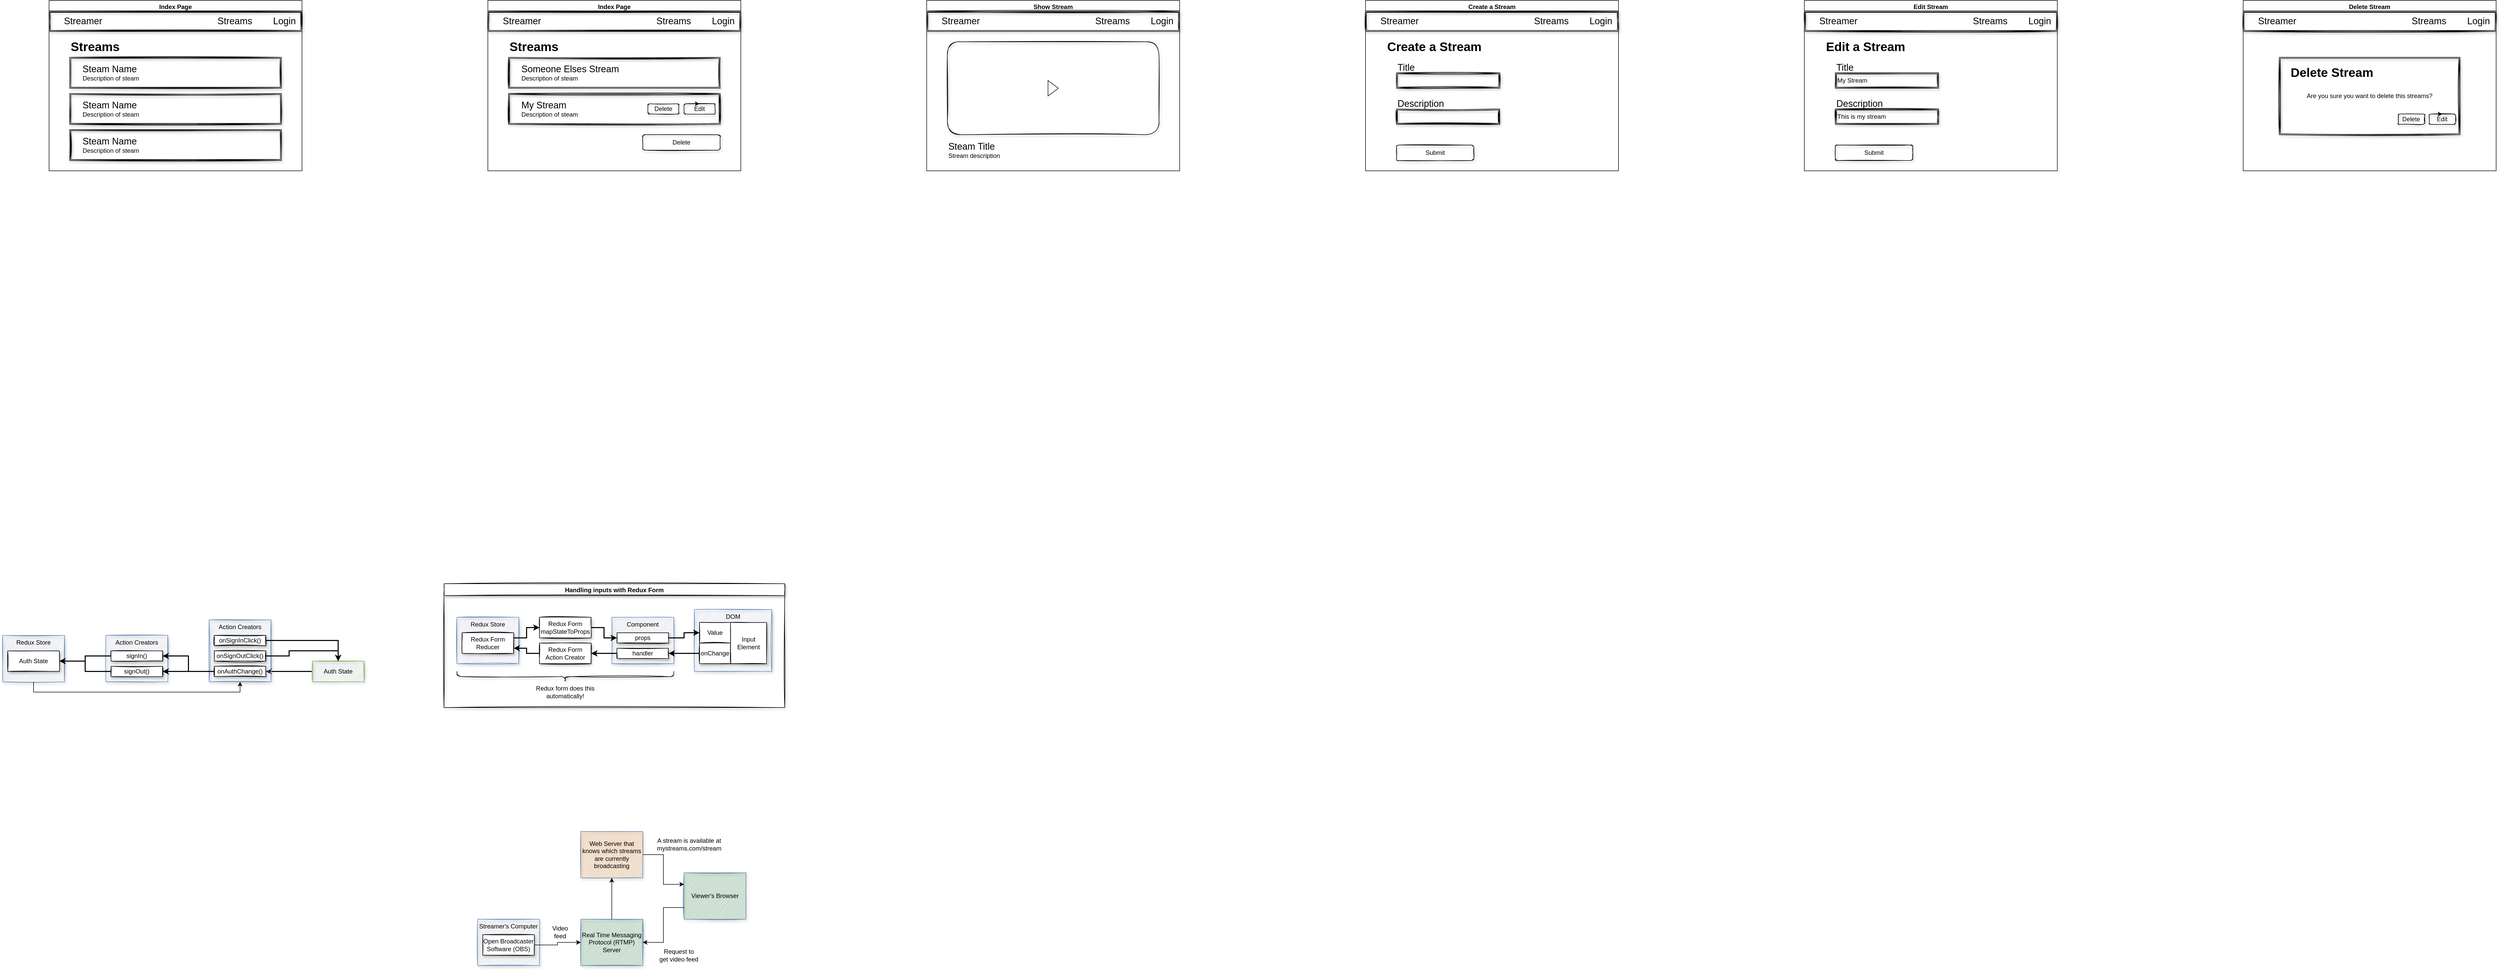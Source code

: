 <mxfile version="13.5.8" type="github">
  <diagram id="-_rbKGu9ZdzDljOK5gZk" name="Page-1">
    <mxGraphModel dx="1614" dy="1000" grid="1" gridSize="10" guides="1" tooltips="1" connect="1" arrows="1" fold="1" page="1" pageScale="1" pageWidth="850" pageHeight="1100" math="0" shadow="0">
      <root>
        <mxCell id="0" />
        <mxCell id="1" parent="0" />
        <mxCell id="Z7AHAnGh2ZLHhxxVjMd0-1" value="Index Page" style="swimlane;" parent="1" vertex="1">
          <mxGeometry x="-670" width="490" height="330" as="geometry" />
        </mxCell>
        <mxCell id="Z7AHAnGh2ZLHhxxVjMd0-26" value="" style="group;shadow=1;sketch=1;" parent="Z7AHAnGh2ZLHhxxVjMd0-1" vertex="1" connectable="0">
          <mxGeometry y="20" width="490" height="40" as="geometry" />
        </mxCell>
        <mxCell id="Z7AHAnGh2ZLHhxxVjMd0-27" value="" style="shape=ext;double=1;rounded=0;whiteSpace=wrap;html=1;sketch=1;fillColor=none;shadow=1;" parent="Z7AHAnGh2ZLHhxxVjMd0-26" vertex="1">
          <mxGeometry width="490" height="40" as="geometry" />
        </mxCell>
        <mxCell id="Z7AHAnGh2ZLHhxxVjMd0-28" value="&lt;font style=&quot;font-size: 18px&quot;&gt;Streamer&lt;/font&gt;" style="text;html=1;strokeColor=none;fillColor=none;align=left;verticalAlign=middle;whiteSpace=wrap;rounded=0;sketch=1;" parent="Z7AHAnGh2ZLHhxxVjMd0-26" vertex="1">
          <mxGeometry x="27.22" y="13.33" width="82.78" height="13.33" as="geometry" />
        </mxCell>
        <mxCell id="Z7AHAnGh2ZLHhxxVjMd0-29" value="&lt;font style=&quot;font-size: 18px&quot;&gt;Streams&lt;/font&gt;" style="text;html=1;strokeColor=none;fillColor=none;align=center;verticalAlign=middle;whiteSpace=wrap;rounded=0;sketch=1;" parent="Z7AHAnGh2ZLHhxxVjMd0-26" vertex="1">
          <mxGeometry x="320" y="13.33" width="80" height="13.33" as="geometry" />
        </mxCell>
        <mxCell id="Z7AHAnGh2ZLHhxxVjMd0-30" value="&lt;font style=&quot;font-size: 18px&quot;&gt;Login&lt;/font&gt;" style="text;html=1;strokeColor=none;fillColor=none;align=right;verticalAlign=middle;whiteSpace=wrap;rounded=0;sketch=1;" parent="Z7AHAnGh2ZLHhxxVjMd0-26" vertex="1">
          <mxGeometry x="400" y="13.33" width="80" height="13.33" as="geometry" />
        </mxCell>
        <mxCell id="Z7AHAnGh2ZLHhxxVjMd0-5" value="Streams" style="text;strokeColor=none;fillColor=none;html=1;fontSize=24;fontStyle=1;verticalAlign=middle;align=left;rounded=1;sketch=1;" parent="Z7AHAnGh2ZLHhxxVjMd0-1" vertex="1">
          <mxGeometry x="40" y="70" width="100" height="40" as="geometry" />
        </mxCell>
        <mxCell id="Z7AHAnGh2ZLHhxxVjMd0-8" value="" style="group;shadow=1;sketch=1;" parent="Z7AHAnGh2ZLHhxxVjMd0-1" vertex="1" connectable="0">
          <mxGeometry x="40" y="110" width="410" height="60" as="geometry" />
        </mxCell>
        <mxCell id="Z7AHAnGh2ZLHhxxVjMd0-4" value="" style="shape=ext;double=1;rounded=0;whiteSpace=wrap;html=1;sketch=1;fillColor=none;shadow=1;" parent="Z7AHAnGh2ZLHhxxVjMd0-8" vertex="1">
          <mxGeometry width="410" height="60" as="geometry" />
        </mxCell>
        <mxCell id="Z7AHAnGh2ZLHhxxVjMd0-7" value="&lt;font style=&quot;font-size: 18px&quot;&gt;Steam Name&lt;/font&gt;&lt;br&gt;Description of steam" style="text;html=1;strokeColor=none;fillColor=none;align=left;verticalAlign=middle;whiteSpace=wrap;rounded=0;sketch=1;" parent="Z7AHAnGh2ZLHhxxVjMd0-8" vertex="1">
          <mxGeometry x="22.778" y="20" width="136.667" height="20" as="geometry" />
        </mxCell>
        <mxCell id="Z7AHAnGh2ZLHhxxVjMd0-12" value="" style="group;shadow=1;sketch=1;" parent="Z7AHAnGh2ZLHhxxVjMd0-1" vertex="1" connectable="0">
          <mxGeometry x="40" y="180" width="410" height="60" as="geometry" />
        </mxCell>
        <mxCell id="Z7AHAnGh2ZLHhxxVjMd0-13" value="" style="shape=ext;double=1;rounded=0;whiteSpace=wrap;html=1;sketch=1;fillColor=none;shadow=1;" parent="Z7AHAnGh2ZLHhxxVjMd0-12" vertex="1">
          <mxGeometry width="410" height="60" as="geometry" />
        </mxCell>
        <mxCell id="Z7AHAnGh2ZLHhxxVjMd0-14" value="&lt;font style=&quot;font-size: 18px&quot;&gt;Steam Name&lt;/font&gt;&lt;br&gt;Description of steam" style="text;html=1;strokeColor=none;fillColor=none;align=left;verticalAlign=middle;whiteSpace=wrap;rounded=0;sketch=1;" parent="Z7AHAnGh2ZLHhxxVjMd0-12" vertex="1">
          <mxGeometry x="22.778" y="20" width="136.667" height="20" as="geometry" />
        </mxCell>
        <mxCell id="Z7AHAnGh2ZLHhxxVjMd0-23" value="" style="group;shadow=1;sketch=1;" parent="Z7AHAnGh2ZLHhxxVjMd0-1" vertex="1" connectable="0">
          <mxGeometry x="40" y="250" width="410" height="60" as="geometry" />
        </mxCell>
        <mxCell id="Z7AHAnGh2ZLHhxxVjMd0-24" value="" style="shape=ext;double=1;rounded=0;whiteSpace=wrap;html=1;sketch=1;fillColor=none;shadow=1;" parent="Z7AHAnGh2ZLHhxxVjMd0-23" vertex="1">
          <mxGeometry width="410" height="60" as="geometry" />
        </mxCell>
        <mxCell id="Z7AHAnGh2ZLHhxxVjMd0-25" value="&lt;font style=&quot;font-size: 18px&quot;&gt;Steam Name&lt;/font&gt;&lt;br&gt;Description of steam" style="text;html=1;strokeColor=none;fillColor=none;align=left;verticalAlign=middle;whiteSpace=wrap;rounded=0;sketch=1;" parent="Z7AHAnGh2ZLHhxxVjMd0-23" vertex="1">
          <mxGeometry x="22.778" y="20" width="136.667" height="20" as="geometry" />
        </mxCell>
        <mxCell id="Z7AHAnGh2ZLHhxxVjMd0-32" value="Show Stream" style="swimlane;" parent="1" vertex="1">
          <mxGeometry x="1030" width="490" height="330" as="geometry" />
        </mxCell>
        <mxCell id="Z7AHAnGh2ZLHhxxVjMd0-33" value="" style="group;shadow=1;sketch=1;" parent="Z7AHAnGh2ZLHhxxVjMd0-32" vertex="1" connectable="0">
          <mxGeometry y="20" width="490" height="40" as="geometry" />
        </mxCell>
        <mxCell id="Z7AHAnGh2ZLHhxxVjMd0-34" value="" style="shape=ext;double=1;rounded=0;whiteSpace=wrap;html=1;sketch=1;fillColor=none;shadow=1;" parent="Z7AHAnGh2ZLHhxxVjMd0-33" vertex="1">
          <mxGeometry width="490" height="40" as="geometry" />
        </mxCell>
        <mxCell id="Z7AHAnGh2ZLHhxxVjMd0-35" value="&lt;font style=&quot;font-size: 18px&quot;&gt;Streamer&lt;/font&gt;" style="text;html=1;strokeColor=none;fillColor=none;align=left;verticalAlign=middle;whiteSpace=wrap;rounded=0;sketch=1;" parent="Z7AHAnGh2ZLHhxxVjMd0-33" vertex="1">
          <mxGeometry x="27.22" y="13.33" width="82.78" height="13.33" as="geometry" />
        </mxCell>
        <mxCell id="Z7AHAnGh2ZLHhxxVjMd0-36" value="&lt;font style=&quot;font-size: 18px&quot;&gt;Streams&lt;/font&gt;" style="text;html=1;strokeColor=none;fillColor=none;align=center;verticalAlign=middle;whiteSpace=wrap;rounded=0;sketch=1;" parent="Z7AHAnGh2ZLHhxxVjMd0-33" vertex="1">
          <mxGeometry x="320" y="13.33" width="80" height="13.33" as="geometry" />
        </mxCell>
        <mxCell id="Z7AHAnGh2ZLHhxxVjMd0-37" value="&lt;font style=&quot;font-size: 18px&quot;&gt;Login&lt;/font&gt;" style="text;html=1;strokeColor=none;fillColor=none;align=right;verticalAlign=middle;whiteSpace=wrap;rounded=0;sketch=1;" parent="Z7AHAnGh2ZLHhxxVjMd0-33" vertex="1">
          <mxGeometry x="400" y="13.33" width="80" height="13.33" as="geometry" />
        </mxCell>
        <mxCell id="Z7AHAnGh2ZLHhxxVjMd0-47" value="&lt;font style=&quot;font-size: 18px&quot;&gt;Steam Title&lt;/font&gt;&lt;br&gt;Stream description" style="text;html=1;strokeColor=none;fillColor=none;align=left;verticalAlign=middle;whiteSpace=wrap;rounded=0;sketch=1;" parent="Z7AHAnGh2ZLHhxxVjMd0-32" vertex="1">
          <mxGeometry x="39.998" y="260" width="136.667" height="60" as="geometry" />
        </mxCell>
        <mxCell id="Z7AHAnGh2ZLHhxxVjMd0-50" value="" style="html=1;whiteSpace=wrap;container=1;recursiveResize=0;collapsible=0;rounded=1;shadow=1;sketch=1;fillColor=none;gradientColor=none;align=center;" parent="Z7AHAnGh2ZLHhxxVjMd0-32" vertex="1">
          <mxGeometry x="40" y="80" width="410" height="180" as="geometry" />
        </mxCell>
        <mxCell id="Z7AHAnGh2ZLHhxxVjMd0-51" value="" style="triangle;html=1;whiteSpace=wrap;" parent="Z7AHAnGh2ZLHhxxVjMd0-50" vertex="1">
          <mxGeometry x="195" y="75" width="20" height="30" as="geometry" />
        </mxCell>
        <mxCell id="Z7AHAnGh2ZLHhxxVjMd0-53" value="Index Page" style="swimlane;" parent="1" vertex="1">
          <mxGeometry x="180" width="490" height="330" as="geometry" />
        </mxCell>
        <mxCell id="Z7AHAnGh2ZLHhxxVjMd0-54" value="" style="group;shadow=1;sketch=1;" parent="Z7AHAnGh2ZLHhxxVjMd0-53" vertex="1" connectable="0">
          <mxGeometry y="20" width="490" height="40" as="geometry" />
        </mxCell>
        <mxCell id="Z7AHAnGh2ZLHhxxVjMd0-55" value="" style="shape=ext;double=1;rounded=0;whiteSpace=wrap;html=1;sketch=1;fillColor=none;shadow=1;" parent="Z7AHAnGh2ZLHhxxVjMd0-54" vertex="1">
          <mxGeometry width="490" height="40" as="geometry" />
        </mxCell>
        <mxCell id="Z7AHAnGh2ZLHhxxVjMd0-56" value="&lt;font style=&quot;font-size: 18px&quot;&gt;Streamer&lt;/font&gt;" style="text;html=1;strokeColor=none;fillColor=none;align=left;verticalAlign=middle;whiteSpace=wrap;rounded=0;sketch=1;" parent="Z7AHAnGh2ZLHhxxVjMd0-54" vertex="1">
          <mxGeometry x="27.22" y="13.33" width="82.78" height="13.33" as="geometry" />
        </mxCell>
        <mxCell id="Z7AHAnGh2ZLHhxxVjMd0-57" value="&lt;font style=&quot;font-size: 18px&quot;&gt;Streams&lt;/font&gt;" style="text;html=1;strokeColor=none;fillColor=none;align=center;verticalAlign=middle;whiteSpace=wrap;rounded=0;sketch=1;" parent="Z7AHAnGh2ZLHhxxVjMd0-54" vertex="1">
          <mxGeometry x="320" y="13.33" width="80" height="13.33" as="geometry" />
        </mxCell>
        <mxCell id="Z7AHAnGh2ZLHhxxVjMd0-58" value="&lt;font style=&quot;font-size: 18px&quot;&gt;Login&lt;/font&gt;" style="text;html=1;strokeColor=none;fillColor=none;align=right;verticalAlign=middle;whiteSpace=wrap;rounded=0;sketch=1;" parent="Z7AHAnGh2ZLHhxxVjMd0-54" vertex="1">
          <mxGeometry x="400" y="13.33" width="80" height="13.33" as="geometry" />
        </mxCell>
        <mxCell id="Z7AHAnGh2ZLHhxxVjMd0-59" value="Streams" style="text;strokeColor=none;fillColor=none;html=1;fontSize=24;fontStyle=1;verticalAlign=middle;align=left;rounded=1;sketch=1;" parent="Z7AHAnGh2ZLHhxxVjMd0-53" vertex="1">
          <mxGeometry x="40" y="70" width="100" height="40" as="geometry" />
        </mxCell>
        <mxCell id="Z7AHAnGh2ZLHhxxVjMd0-60" value="" style="group;shadow=1;sketch=1;" parent="Z7AHAnGh2ZLHhxxVjMd0-53" vertex="1" connectable="0">
          <mxGeometry x="40" y="110" width="410" height="60" as="geometry" />
        </mxCell>
        <mxCell id="Z7AHAnGh2ZLHhxxVjMd0-61" value="" style="shape=ext;double=1;rounded=0;whiteSpace=wrap;html=1;sketch=1;fillColor=none;shadow=1;" parent="Z7AHAnGh2ZLHhxxVjMd0-60" vertex="1">
          <mxGeometry width="410" height="60" as="geometry" />
        </mxCell>
        <mxCell id="Z7AHAnGh2ZLHhxxVjMd0-62" value="&lt;font style=&quot;font-size: 18px&quot;&gt;Someone Elses Stream&lt;/font&gt;&lt;br&gt;Description of steam" style="text;html=1;strokeColor=none;fillColor=none;align=left;verticalAlign=middle;whiteSpace=wrap;rounded=0;sketch=1;" parent="Z7AHAnGh2ZLHhxxVjMd0-60" vertex="1">
          <mxGeometry x="22.78" y="20" width="197.22" height="20" as="geometry" />
        </mxCell>
        <mxCell id="Z7AHAnGh2ZLHhxxVjMd0-63" value="" style="group;shadow=1;sketch=1;" parent="Z7AHAnGh2ZLHhxxVjMd0-53" vertex="1" connectable="0">
          <mxGeometry x="40" y="180" width="410" height="60" as="geometry" />
        </mxCell>
        <mxCell id="Z7AHAnGh2ZLHhxxVjMd0-64" value="" style="shape=ext;double=1;rounded=0;whiteSpace=wrap;html=1;sketch=1;fillColor=none;shadow=1;" parent="Z7AHAnGh2ZLHhxxVjMd0-63" vertex="1">
          <mxGeometry width="410" height="60" as="geometry" />
        </mxCell>
        <mxCell id="Z7AHAnGh2ZLHhxxVjMd0-65" value="&lt;font style=&quot;font-size: 18px&quot;&gt;My Stream&lt;/font&gt;&lt;br&gt;Description of steam" style="text;html=1;strokeColor=none;fillColor=none;align=left;verticalAlign=middle;whiteSpace=wrap;rounded=0;sketch=1;" parent="Z7AHAnGh2ZLHhxxVjMd0-63" vertex="1">
          <mxGeometry x="22.78" y="20" width="117.22" height="20" as="geometry" />
        </mxCell>
        <mxCell id="Z7AHAnGh2ZLHhxxVjMd0-70" value="Delete" style="whiteSpace=wrap;html=1;align=center;rounded=1;shadow=1;sketch=1;fillColor=none;gradientColor=none;" parent="Z7AHAnGh2ZLHhxxVjMd0-63" vertex="1">
          <mxGeometry x="270" y="20" width="60" height="20" as="geometry" />
        </mxCell>
        <mxCell id="Z7AHAnGh2ZLHhxxVjMd0-71" value="Edit" style="whiteSpace=wrap;html=1;align=center;rounded=1;shadow=1;sketch=1;fillColor=none;gradientColor=none;" parent="Z7AHAnGh2ZLHhxxVjMd0-63" vertex="1">
          <mxGeometry x="340" y="20" width="60" height="20" as="geometry" />
        </mxCell>
        <mxCell id="Z7AHAnGh2ZLHhxxVjMd0-77" style="edgeStyle=orthogonalEdgeStyle;rounded=0;orthogonalLoop=1;jettySize=auto;html=1;exitX=0.25;exitY=0;exitDx=0;exitDy=0;entryX=0.5;entryY=0;entryDx=0;entryDy=0;" parent="Z7AHAnGh2ZLHhxxVjMd0-63" source="Z7AHAnGh2ZLHhxxVjMd0-71" target="Z7AHAnGh2ZLHhxxVjMd0-71" edge="1">
          <mxGeometry relative="1" as="geometry" />
        </mxCell>
        <mxCell id="Z7AHAnGh2ZLHhxxVjMd0-78" value="Delete" style="whiteSpace=wrap;html=1;align=center;rounded=1;shadow=1;sketch=1;fillColor=none;gradientColor=none;" parent="Z7AHAnGh2ZLHhxxVjMd0-53" vertex="1">
          <mxGeometry x="300" y="260" width="150" height="30" as="geometry" />
        </mxCell>
        <mxCell id="Z7AHAnGh2ZLHhxxVjMd0-94" value="Create a Stream" style="swimlane;" parent="1" vertex="1">
          <mxGeometry x="1880" width="490" height="330" as="geometry" />
        </mxCell>
        <mxCell id="Z7AHAnGh2ZLHhxxVjMd0-95" value="" style="group;shadow=1;sketch=1;" parent="Z7AHAnGh2ZLHhxxVjMd0-94" vertex="1" connectable="0">
          <mxGeometry y="20" width="490" height="40" as="geometry" />
        </mxCell>
        <mxCell id="Z7AHAnGh2ZLHhxxVjMd0-96" value="" style="shape=ext;double=1;rounded=0;whiteSpace=wrap;html=1;sketch=1;fillColor=none;shadow=1;" parent="Z7AHAnGh2ZLHhxxVjMd0-95" vertex="1">
          <mxGeometry width="490" height="40" as="geometry" />
        </mxCell>
        <mxCell id="Z7AHAnGh2ZLHhxxVjMd0-97" value="&lt;font style=&quot;font-size: 18px&quot;&gt;Streamer&lt;/font&gt;" style="text;html=1;strokeColor=none;fillColor=none;align=left;verticalAlign=middle;whiteSpace=wrap;rounded=0;sketch=1;" parent="Z7AHAnGh2ZLHhxxVjMd0-95" vertex="1">
          <mxGeometry x="27.22" y="13.33" width="82.78" height="13.33" as="geometry" />
        </mxCell>
        <mxCell id="Z7AHAnGh2ZLHhxxVjMd0-98" value="&lt;font style=&quot;font-size: 18px&quot;&gt;Streams&lt;/font&gt;" style="text;html=1;strokeColor=none;fillColor=none;align=center;verticalAlign=middle;whiteSpace=wrap;rounded=0;sketch=1;" parent="Z7AHAnGh2ZLHhxxVjMd0-95" vertex="1">
          <mxGeometry x="320" y="13.33" width="80" height="13.33" as="geometry" />
        </mxCell>
        <mxCell id="Z7AHAnGh2ZLHhxxVjMd0-99" value="&lt;font style=&quot;font-size: 18px&quot;&gt;Login&lt;/font&gt;" style="text;html=1;strokeColor=none;fillColor=none;align=right;verticalAlign=middle;whiteSpace=wrap;rounded=0;sketch=1;" parent="Z7AHAnGh2ZLHhxxVjMd0-95" vertex="1">
          <mxGeometry x="400" y="13.33" width="80" height="13.33" as="geometry" />
        </mxCell>
        <mxCell id="Z7AHAnGh2ZLHhxxVjMd0-100" value="Create a Stream" style="text;strokeColor=none;fillColor=none;html=1;fontSize=24;fontStyle=1;verticalAlign=middle;align=left;rounded=1;sketch=1;" parent="Z7AHAnGh2ZLHhxxVjMd0-94" vertex="1">
          <mxGeometry x="40" y="70" width="190" height="40" as="geometry" />
        </mxCell>
        <mxCell id="Z7AHAnGh2ZLHhxxVjMd0-101" value="" style="group;shadow=1;sketch=1;" parent="Z7AHAnGh2ZLHhxxVjMd0-94" vertex="1" connectable="0">
          <mxGeometry x="50" y="140" width="200" height="30" as="geometry" />
        </mxCell>
        <mxCell id="Z7AHAnGh2ZLHhxxVjMd0-102" value="" style="shape=ext;double=1;rounded=0;whiteSpace=wrap;html=1;sketch=1;fillColor=none;shadow=1;" parent="Z7AHAnGh2ZLHhxxVjMd0-101" vertex="1">
          <mxGeometry x="10" width="200" height="30" as="geometry" />
        </mxCell>
        <mxCell id="Z7AHAnGh2ZLHhxxVjMd0-110" value="Submit" style="whiteSpace=wrap;html=1;align=center;rounded=1;shadow=1;sketch=1;fillColor=none;gradientColor=none;" parent="Z7AHAnGh2ZLHhxxVjMd0-94" vertex="1">
          <mxGeometry x="60" y="280" width="150" height="30" as="geometry" />
        </mxCell>
        <mxCell id="Z7AHAnGh2ZLHhxxVjMd0-103" value="&lt;span style=&quot;font-size: 18px&quot;&gt;Title&lt;/span&gt;" style="text;html=1;strokeColor=none;fillColor=none;align=left;verticalAlign=middle;whiteSpace=wrap;rounded=0;sketch=1;" parent="Z7AHAnGh2ZLHhxxVjMd0-94" vertex="1">
          <mxGeometry x="60" y="120" width="197.22" height="20" as="geometry" />
        </mxCell>
        <mxCell id="Z7AHAnGh2ZLHhxxVjMd0-112" value="" style="shape=ext;double=1;rounded=0;whiteSpace=wrap;html=1;sketch=1;fillColor=none;shadow=1;" parent="Z7AHAnGh2ZLHhxxVjMd0-94" vertex="1">
          <mxGeometry x="60" y="210" width="200" height="30" as="geometry" />
        </mxCell>
        <mxCell id="Z7AHAnGh2ZLHhxxVjMd0-113" value="&lt;span style=&quot;font-size: 18px&quot;&gt;Description&lt;/span&gt;" style="text;html=1;strokeColor=none;fillColor=none;align=left;verticalAlign=middle;whiteSpace=wrap;rounded=0;sketch=1;" parent="Z7AHAnGh2ZLHhxxVjMd0-94" vertex="1">
          <mxGeometry x="60" y="190" width="197.22" height="20" as="geometry" />
        </mxCell>
        <mxCell id="Z7AHAnGh2ZLHhxxVjMd0-114" value="Edit Stream" style="swimlane;" parent="1" vertex="1">
          <mxGeometry x="2730" width="490" height="330" as="geometry" />
        </mxCell>
        <mxCell id="Z7AHAnGh2ZLHhxxVjMd0-115" value="" style="group;shadow=1;sketch=1;" parent="Z7AHAnGh2ZLHhxxVjMd0-114" vertex="1" connectable="0">
          <mxGeometry y="20" width="490" height="40" as="geometry" />
        </mxCell>
        <mxCell id="Z7AHAnGh2ZLHhxxVjMd0-116" value="" style="shape=ext;double=1;rounded=0;whiteSpace=wrap;html=1;sketch=1;fillColor=none;shadow=1;" parent="Z7AHAnGh2ZLHhxxVjMd0-115" vertex="1">
          <mxGeometry width="490" height="40" as="geometry" />
        </mxCell>
        <mxCell id="Z7AHAnGh2ZLHhxxVjMd0-117" value="&lt;font style=&quot;font-size: 18px&quot;&gt;Streamer&lt;/font&gt;" style="text;html=1;strokeColor=none;fillColor=none;align=left;verticalAlign=middle;whiteSpace=wrap;rounded=0;sketch=1;" parent="Z7AHAnGh2ZLHhxxVjMd0-115" vertex="1">
          <mxGeometry x="27.22" y="13.33" width="82.78" height="13.33" as="geometry" />
        </mxCell>
        <mxCell id="Z7AHAnGh2ZLHhxxVjMd0-118" value="&lt;font style=&quot;font-size: 18px&quot;&gt;Streams&lt;/font&gt;" style="text;html=1;strokeColor=none;fillColor=none;align=center;verticalAlign=middle;whiteSpace=wrap;rounded=0;sketch=1;" parent="Z7AHAnGh2ZLHhxxVjMd0-115" vertex="1">
          <mxGeometry x="320" y="13.33" width="80" height="13.33" as="geometry" />
        </mxCell>
        <mxCell id="Z7AHAnGh2ZLHhxxVjMd0-119" value="&lt;font style=&quot;font-size: 18px&quot;&gt;Login&lt;/font&gt;" style="text;html=1;strokeColor=none;fillColor=none;align=right;verticalAlign=middle;whiteSpace=wrap;rounded=0;sketch=1;" parent="Z7AHAnGh2ZLHhxxVjMd0-115" vertex="1">
          <mxGeometry x="400" y="13.33" width="80" height="13.33" as="geometry" />
        </mxCell>
        <mxCell id="Z7AHAnGh2ZLHhxxVjMd0-120" value="Edit a Stream" style="text;strokeColor=none;fillColor=none;html=1;fontSize=24;fontStyle=1;verticalAlign=middle;align=left;rounded=1;sketch=1;" parent="Z7AHAnGh2ZLHhxxVjMd0-114" vertex="1">
          <mxGeometry x="40" y="70" width="190" height="40" as="geometry" />
        </mxCell>
        <mxCell id="Z7AHAnGh2ZLHhxxVjMd0-121" value="" style="group;shadow=1;sketch=1;align=left;" parent="Z7AHAnGh2ZLHhxxVjMd0-114" vertex="1" connectable="0">
          <mxGeometry x="50" y="140" width="200" height="30" as="geometry" />
        </mxCell>
        <mxCell id="Z7AHAnGh2ZLHhxxVjMd0-122" value="My Stream" style="shape=ext;double=1;rounded=0;whiteSpace=wrap;html=1;sketch=1;fillColor=none;shadow=1;align=left;" parent="Z7AHAnGh2ZLHhxxVjMd0-121" vertex="1">
          <mxGeometry x="10" width="200" height="30" as="geometry" />
        </mxCell>
        <mxCell id="Z7AHAnGh2ZLHhxxVjMd0-123" value="Submit" style="whiteSpace=wrap;html=1;align=center;rounded=1;shadow=1;sketch=1;fillColor=none;gradientColor=none;" parent="Z7AHAnGh2ZLHhxxVjMd0-114" vertex="1">
          <mxGeometry x="60" y="280" width="150" height="30" as="geometry" />
        </mxCell>
        <mxCell id="Z7AHAnGh2ZLHhxxVjMd0-124" value="&lt;span style=&quot;font-size: 18px&quot;&gt;Title&lt;/span&gt;" style="text;html=1;strokeColor=none;fillColor=none;align=left;verticalAlign=middle;whiteSpace=wrap;rounded=0;sketch=1;" parent="Z7AHAnGh2ZLHhxxVjMd0-114" vertex="1">
          <mxGeometry x="60" y="120" width="197.22" height="20" as="geometry" />
        </mxCell>
        <mxCell id="Z7AHAnGh2ZLHhxxVjMd0-125" value="This is my stream" style="shape=ext;double=1;rounded=0;whiteSpace=wrap;html=1;sketch=1;fillColor=none;shadow=1;align=left;" parent="Z7AHAnGh2ZLHhxxVjMd0-114" vertex="1">
          <mxGeometry x="60" y="210" width="200" height="30" as="geometry" />
        </mxCell>
        <mxCell id="Z7AHAnGh2ZLHhxxVjMd0-126" value="&lt;span style=&quot;font-size: 18px&quot;&gt;Description&lt;/span&gt;" style="text;html=1;strokeColor=none;fillColor=none;align=left;verticalAlign=middle;whiteSpace=wrap;rounded=0;sketch=1;" parent="Z7AHAnGh2ZLHhxxVjMd0-114" vertex="1">
          <mxGeometry x="60" y="190" width="197.22" height="20" as="geometry" />
        </mxCell>
        <mxCell id="Z7AHAnGh2ZLHhxxVjMd0-144" value="Delete Stream" style="swimlane;" parent="1" vertex="1">
          <mxGeometry x="3580" width="490" height="330" as="geometry" />
        </mxCell>
        <mxCell id="Z7AHAnGh2ZLHhxxVjMd0-145" value="" style="group;shadow=1;sketch=1;" parent="Z7AHAnGh2ZLHhxxVjMd0-144" vertex="1" connectable="0">
          <mxGeometry y="20" width="490" height="40" as="geometry" />
        </mxCell>
        <mxCell id="Z7AHAnGh2ZLHhxxVjMd0-146" value="" style="shape=ext;double=1;rounded=0;whiteSpace=wrap;html=1;sketch=1;fillColor=none;shadow=1;" parent="Z7AHAnGh2ZLHhxxVjMd0-145" vertex="1">
          <mxGeometry width="490" height="40" as="geometry" />
        </mxCell>
        <mxCell id="Z7AHAnGh2ZLHhxxVjMd0-147" value="&lt;font style=&quot;font-size: 18px&quot;&gt;Streamer&lt;/font&gt;" style="text;html=1;strokeColor=none;fillColor=none;align=left;verticalAlign=middle;whiteSpace=wrap;rounded=0;sketch=1;" parent="Z7AHAnGh2ZLHhxxVjMd0-145" vertex="1">
          <mxGeometry x="27.22" y="13.33" width="82.78" height="13.33" as="geometry" />
        </mxCell>
        <mxCell id="Z7AHAnGh2ZLHhxxVjMd0-148" value="&lt;font style=&quot;font-size: 18px&quot;&gt;Streams&lt;/font&gt;" style="text;html=1;strokeColor=none;fillColor=none;align=center;verticalAlign=middle;whiteSpace=wrap;rounded=0;sketch=1;" parent="Z7AHAnGh2ZLHhxxVjMd0-145" vertex="1">
          <mxGeometry x="320" y="13.33" width="80" height="13.33" as="geometry" />
        </mxCell>
        <mxCell id="Z7AHAnGh2ZLHhxxVjMd0-149" value="&lt;font style=&quot;font-size: 18px&quot;&gt;Login&lt;/font&gt;" style="text;html=1;strokeColor=none;fillColor=none;align=right;verticalAlign=middle;whiteSpace=wrap;rounded=0;sketch=1;" parent="Z7AHAnGh2ZLHhxxVjMd0-145" vertex="1">
          <mxGeometry x="400" y="13.33" width="80" height="13.33" as="geometry" />
        </mxCell>
        <mxCell id="Z7AHAnGh2ZLHhxxVjMd0-154" value="" style="group;shadow=1;sketch=1;" parent="Z7AHAnGh2ZLHhxxVjMd0-144" vertex="1" connectable="0">
          <mxGeometry x="70" y="110" width="350" height="150" as="geometry" />
        </mxCell>
        <mxCell id="Z7AHAnGh2ZLHhxxVjMd0-155" value="Are you sure you want to delete this streams?" style="shape=ext;double=1;rounded=0;whiteSpace=wrap;html=1;sketch=1;fillColor=none;shadow=1;" parent="Z7AHAnGh2ZLHhxxVjMd0-154" vertex="1">
          <mxGeometry width="350" height="150" as="geometry" />
        </mxCell>
        <mxCell id="Z7AHAnGh2ZLHhxxVjMd0-157" value="Delete" style="whiteSpace=wrap;html=1;align=center;rounded=1;shadow=1;sketch=1;fillColor=none;gradientColor=none;" parent="Z7AHAnGh2ZLHhxxVjMd0-154" vertex="1">
          <mxGeometry x="230.49" y="110" width="51.22" height="20" as="geometry" />
        </mxCell>
        <mxCell id="Z7AHAnGh2ZLHhxxVjMd0-158" value="Edit" style="whiteSpace=wrap;html=1;align=center;rounded=1;shadow=1;sketch=1;fillColor=none;gradientColor=none;" parent="Z7AHAnGh2ZLHhxxVjMd0-154" vertex="1">
          <mxGeometry x="290.24" y="110" width="51.22" height="20" as="geometry" />
        </mxCell>
        <mxCell id="Z7AHAnGh2ZLHhxxVjMd0-159" style="edgeStyle=orthogonalEdgeStyle;rounded=0;orthogonalLoop=1;jettySize=auto;html=1;exitX=0.25;exitY=0;exitDx=0;exitDy=0;entryX=0.5;entryY=0;entryDx=0;entryDy=0;" parent="Z7AHAnGh2ZLHhxxVjMd0-154" source="Z7AHAnGh2ZLHhxxVjMd0-158" target="Z7AHAnGh2ZLHhxxVjMd0-158" edge="1">
          <mxGeometry relative="1" as="geometry" />
        </mxCell>
        <mxCell id="Z7AHAnGh2ZLHhxxVjMd0-178" value="Delete Stream" style="text;strokeColor=none;fillColor=none;html=1;fontSize=24;fontStyle=1;verticalAlign=middle;align=left;rounded=1;sketch=1;" parent="Z7AHAnGh2ZLHhxxVjMd0-154" vertex="1">
          <mxGeometry x="20" y="10" width="190" height="40" as="geometry" />
        </mxCell>
        <mxCell id="Y_z8fjY4KLTjeq25sTQm-30" style="edgeStyle=orthogonalEdgeStyle;rounded=0;orthogonalLoop=1;jettySize=auto;html=1;exitX=0;exitY=0.5;exitDx=0;exitDy=0;entryX=1;entryY=0.5;entryDx=0;entryDy=0;strokeWidth=2;" parent="1" source="Y_z8fjY4KLTjeq25sTQm-21" target="Y_z8fjY4KLTjeq25sTQm-19" edge="1">
          <mxGeometry relative="1" as="geometry" />
        </mxCell>
        <mxCell id="Y_z8fjY4KLTjeq25sTQm-21" value="Auth State" style="rounded=0;whiteSpace=wrap;html=1;sketch=1;fillColor=#d5e8d4;strokeColor=#82b366;shadow=1;" parent="1" vertex="1">
          <mxGeometry x="-160" y="1280" width="100" height="40" as="geometry" />
        </mxCell>
        <mxCell id="Y_z8fjY4KLTjeq25sTQm-22" value="" style="group" parent="1" vertex="1" connectable="0">
          <mxGeometry x="-360" y="1200" width="120" height="120" as="geometry" />
        </mxCell>
        <mxCell id="Y_z8fjY4KLTjeq25sTQm-15" value="" style="group;sketch=1;shadow=1;" parent="Y_z8fjY4KLTjeq25sTQm-22" vertex="1" connectable="0">
          <mxGeometry width="120" height="120" as="geometry" />
        </mxCell>
        <mxCell id="Y_z8fjY4KLTjeq25sTQm-16" value="" style="group;sketch=1;shadow=1;" parent="Y_z8fjY4KLTjeq25sTQm-15" vertex="1" connectable="0">
          <mxGeometry width="120" height="120.0" as="geometry" />
        </mxCell>
        <mxCell id="Y_z8fjY4KLTjeq25sTQm-17" value="Action Creators" style="rounded=0;whiteSpace=wrap;html=1;verticalAlign=top;sketch=1;fillColor=#dae8fc;strokeColor=#6c8ebf;shadow=1;" parent="Y_z8fjY4KLTjeq25sTQm-16" vertex="1">
          <mxGeometry width="120" height="120.0" as="geometry" />
        </mxCell>
        <mxCell id="Y_z8fjY4KLTjeq25sTQm-19" value="onAuthChange()" style="rounded=0;whiteSpace=wrap;html=1;sketch=1;shadow=1;" parent="Y_z8fjY4KLTjeq25sTQm-16" vertex="1">
          <mxGeometry x="10" y="90" width="100" height="20" as="geometry" />
        </mxCell>
        <mxCell id="Y_z8fjY4KLTjeq25sTQm-18" value="onSignOutClick()" style="rounded=0;whiteSpace=wrap;html=1;sketch=1;shadow=1;" parent="Y_z8fjY4KLTjeq25sTQm-16" vertex="1">
          <mxGeometry x="10" y="60" width="100" height="20" as="geometry" />
        </mxCell>
        <mxCell id="Y_z8fjY4KLTjeq25sTQm-20" value="onSignInClick()" style="rounded=0;whiteSpace=wrap;html=1;sketch=1;shadow=1;" parent="Y_z8fjY4KLTjeq25sTQm-16" vertex="1">
          <mxGeometry x="10" y="30" width="100" height="20" as="geometry" />
        </mxCell>
        <mxCell id="Y_z8fjY4KLTjeq25sTQm-23" value="" style="group" parent="1" vertex="1" connectable="0">
          <mxGeometry x="-560" y="1230" width="120" height="90" as="geometry" />
        </mxCell>
        <mxCell id="Y_z8fjY4KLTjeq25sTQm-14" value="" style="group;shadow=1;sketch=1;" parent="Y_z8fjY4KLTjeq25sTQm-23" vertex="1" connectable="0">
          <mxGeometry width="120" height="90" as="geometry" />
        </mxCell>
        <mxCell id="Y_z8fjY4KLTjeq25sTQm-10" value="" style="group;shadow=1;sketch=1;" parent="Y_z8fjY4KLTjeq25sTQm-14" vertex="1" connectable="0">
          <mxGeometry width="120" height="90" as="geometry" />
        </mxCell>
        <mxCell id="Y_z8fjY4KLTjeq25sTQm-11" value="Action Creators" style="rounded=0;whiteSpace=wrap;html=1;verticalAlign=top;sketch=1;fillColor=#dae8fc;strokeColor=#6c8ebf;shadow=1;" parent="Y_z8fjY4KLTjeq25sTQm-10" vertex="1">
          <mxGeometry width="120" height="90" as="geometry" />
        </mxCell>
        <mxCell id="Y_z8fjY4KLTjeq25sTQm-12" value="signIn()" style="rounded=0;whiteSpace=wrap;html=1;sketch=1;shadow=1;" parent="Y_z8fjY4KLTjeq25sTQm-10" vertex="1">
          <mxGeometry x="10" y="30" width="100" height="20" as="geometry" />
        </mxCell>
        <mxCell id="Y_z8fjY4KLTjeq25sTQm-13" value="signOut()" style="rounded=0;whiteSpace=wrap;html=1;sketch=1;shadow=1;" parent="Y_z8fjY4KLTjeq25sTQm-10" vertex="1">
          <mxGeometry x="10" y="60" width="100" height="20" as="geometry" />
        </mxCell>
        <mxCell id="Y_z8fjY4KLTjeq25sTQm-24" value="" style="group" parent="1" vertex="1" connectable="0">
          <mxGeometry x="-760" y="1230" width="120" height="90" as="geometry" />
        </mxCell>
        <mxCell id="Y_z8fjY4KLTjeq25sTQm-9" value="" style="group;sketch=1;shadow=1;" parent="Y_z8fjY4KLTjeq25sTQm-24" vertex="1" connectable="0">
          <mxGeometry width="120" height="90" as="geometry" />
        </mxCell>
        <mxCell id="Y_z8fjY4KLTjeq25sTQm-6" value="Redux Store" style="rounded=0;whiteSpace=wrap;html=1;verticalAlign=top;sketch=1;fillColor=#dae8fc;strokeColor=#6c8ebf;shadow=1;" parent="Y_z8fjY4KLTjeq25sTQm-9" vertex="1">
          <mxGeometry width="120" height="90" as="geometry" />
        </mxCell>
        <mxCell id="Y_z8fjY4KLTjeq25sTQm-7" value="Auth State" style="rounded=0;whiteSpace=wrap;html=1;sketch=1;shadow=1;" parent="Y_z8fjY4KLTjeq25sTQm-9" vertex="1">
          <mxGeometry x="10" y="30" width="100" height="40" as="geometry" />
        </mxCell>
        <mxCell id="Y_z8fjY4KLTjeq25sTQm-25" style="edgeStyle=orthogonalEdgeStyle;rounded=0;orthogonalLoop=1;jettySize=auto;html=1;exitX=0.5;exitY=1;exitDx=0;exitDy=0;entryX=0.5;entryY=1;entryDx=0;entryDy=0;" parent="1" source="Y_z8fjY4KLTjeq25sTQm-6" target="Y_z8fjY4KLTjeq25sTQm-17" edge="1">
          <mxGeometry relative="1" as="geometry" />
        </mxCell>
        <mxCell id="Y_z8fjY4KLTjeq25sTQm-31" style="edgeStyle=orthogonalEdgeStyle;rounded=0;orthogonalLoop=1;jettySize=auto;html=1;exitX=1;exitY=0.5;exitDx=0;exitDy=0;entryX=0.5;entryY=0;entryDx=0;entryDy=0;strokeWidth=2;" parent="1" source="Y_z8fjY4KLTjeq25sTQm-20" target="Y_z8fjY4KLTjeq25sTQm-21" edge="1">
          <mxGeometry relative="1" as="geometry" />
        </mxCell>
        <mxCell id="Y_z8fjY4KLTjeq25sTQm-33" style="edgeStyle=orthogonalEdgeStyle;rounded=0;orthogonalLoop=1;jettySize=auto;html=1;exitX=1;exitY=0.5;exitDx=0;exitDy=0;entryX=0.5;entryY=0;entryDx=0;entryDy=0;strokeWidth=2;" parent="1" source="Y_z8fjY4KLTjeq25sTQm-18" target="Y_z8fjY4KLTjeq25sTQm-21" edge="1">
          <mxGeometry relative="1" as="geometry" />
        </mxCell>
        <mxCell id="Y_z8fjY4KLTjeq25sTQm-34" style="edgeStyle=orthogonalEdgeStyle;rounded=0;orthogonalLoop=1;jettySize=auto;html=1;exitX=0;exitY=0.5;exitDx=0;exitDy=0;entryX=1;entryY=0.5;entryDx=0;entryDy=0;strokeWidth=2;" parent="1" source="Y_z8fjY4KLTjeq25sTQm-19" target="Y_z8fjY4KLTjeq25sTQm-13" edge="1">
          <mxGeometry relative="1" as="geometry" />
        </mxCell>
        <mxCell id="Y_z8fjY4KLTjeq25sTQm-35" style="edgeStyle=orthogonalEdgeStyle;rounded=0;orthogonalLoop=1;jettySize=auto;html=1;entryX=1;entryY=0.5;entryDx=0;entryDy=0;strokeWidth=2;" parent="1" source="Y_z8fjY4KLTjeq25sTQm-19" target="Y_z8fjY4KLTjeq25sTQm-12" edge="1">
          <mxGeometry relative="1" as="geometry" />
        </mxCell>
        <mxCell id="Y_z8fjY4KLTjeq25sTQm-36" style="edgeStyle=orthogonalEdgeStyle;rounded=0;orthogonalLoop=1;jettySize=auto;html=1;exitX=0;exitY=0.5;exitDx=0;exitDy=0;entryX=1;entryY=0.5;entryDx=0;entryDy=0;strokeWidth=2;" parent="1" source="Y_z8fjY4KLTjeq25sTQm-12" target="Y_z8fjY4KLTjeq25sTQm-7" edge="1">
          <mxGeometry relative="1" as="geometry" />
        </mxCell>
        <mxCell id="Y_z8fjY4KLTjeq25sTQm-37" style="edgeStyle=orthogonalEdgeStyle;rounded=0;orthogonalLoop=1;jettySize=auto;html=1;exitX=0;exitY=0.5;exitDx=0;exitDy=0;strokeWidth=2;" parent="1" source="Y_z8fjY4KLTjeq25sTQm-13" target="Y_z8fjY4KLTjeq25sTQm-7" edge="1">
          <mxGeometry relative="1" as="geometry" />
        </mxCell>
        <mxCell id="HdcZ6R-k2h9xsDf3TGqJ-42" value="Handling inputs with Redux Form" style="swimlane;shadow=1;sketch=1;" parent="1" vertex="1">
          <mxGeometry x="95" y="1130" width="660" height="240" as="geometry" />
        </mxCell>
        <mxCell id="HdcZ6R-k2h9xsDf3TGqJ-28" value="" style="group" parent="HdcZ6R-k2h9xsDf3TGqJ-42" vertex="1" connectable="0">
          <mxGeometry x="485" y="50" width="150" height="120" as="geometry" />
        </mxCell>
        <mxCell id="HdcZ6R-k2h9xsDf3TGqJ-22" value="" style="group;sketch=1;shadow=1;" parent="HdcZ6R-k2h9xsDf3TGqJ-28" vertex="1" connectable="0">
          <mxGeometry width="150" height="120" as="geometry" />
        </mxCell>
        <mxCell id="HdcZ6R-k2h9xsDf3TGqJ-23" value="" style="group;shadow=1;sketch=1;" parent="HdcZ6R-k2h9xsDf3TGqJ-22" vertex="1" connectable="0">
          <mxGeometry width="150" height="120" as="geometry" />
        </mxCell>
        <mxCell id="HdcZ6R-k2h9xsDf3TGqJ-24" value="" style="group;shadow=1;sketch=1;" parent="HdcZ6R-k2h9xsDf3TGqJ-23" vertex="1" connectable="0">
          <mxGeometry width="150" height="120" as="geometry" />
        </mxCell>
        <mxCell id="HdcZ6R-k2h9xsDf3TGqJ-25" value="DOM" style="rounded=0;whiteSpace=wrap;html=1;verticalAlign=top;sketch=1;fillColor=#dae8fc;strokeColor=#6c8ebf;shadow=1;" parent="HdcZ6R-k2h9xsDf3TGqJ-24" vertex="1">
          <mxGeometry width="150" height="120" as="geometry" />
        </mxCell>
        <mxCell id="HdcZ6R-k2h9xsDf3TGqJ-17" value="Value" style="rounded=0;whiteSpace=wrap;html=1;sketch=1;shadow=1;" parent="HdcZ6R-k2h9xsDf3TGqJ-24" vertex="1">
          <mxGeometry x="10" y="25" width="60" height="40" as="geometry" />
        </mxCell>
        <mxCell id="HdcZ6R-k2h9xsDf3TGqJ-19" value="onChange" style="rounded=0;whiteSpace=wrap;html=1;sketch=1;shadow=1;" parent="HdcZ6R-k2h9xsDf3TGqJ-24" vertex="1">
          <mxGeometry x="10" y="65" width="60" height="40" as="geometry" />
        </mxCell>
        <mxCell id="HdcZ6R-k2h9xsDf3TGqJ-21" value="Input Element" style="rounded=0;whiteSpace=wrap;html=1;sketch=1;shadow=1;" parent="HdcZ6R-k2h9xsDf3TGqJ-24" vertex="1">
          <mxGeometry x="70" y="25" width="70" height="80" as="geometry" />
        </mxCell>
        <mxCell id="HdcZ6R-k2h9xsDf3TGqJ-29" value="" style="group" parent="HdcZ6R-k2h9xsDf3TGqJ-42" vertex="1" connectable="0">
          <mxGeometry x="325" y="65" width="120" height="90" as="geometry" />
        </mxCell>
        <mxCell id="HdcZ6R-k2h9xsDf3TGqJ-9" value="" style="group;shadow=1;sketch=1;" parent="HdcZ6R-k2h9xsDf3TGqJ-29" vertex="1" connectable="0">
          <mxGeometry width="120" height="90" as="geometry" />
        </mxCell>
        <mxCell id="HdcZ6R-k2h9xsDf3TGqJ-10" value="" style="group;shadow=1;sketch=1;" parent="HdcZ6R-k2h9xsDf3TGqJ-9" vertex="1" connectable="0">
          <mxGeometry width="120" height="90" as="geometry" />
        </mxCell>
        <mxCell id="HdcZ6R-k2h9xsDf3TGqJ-11" value="" style="group;shadow=1;sketch=1;" parent="HdcZ6R-k2h9xsDf3TGqJ-10" vertex="1" connectable="0">
          <mxGeometry width="120" height="90" as="geometry" />
        </mxCell>
        <mxCell id="HdcZ6R-k2h9xsDf3TGqJ-12" value="Component" style="rounded=0;whiteSpace=wrap;html=1;verticalAlign=top;sketch=1;fillColor=#dae8fc;strokeColor=#6c8ebf;shadow=1;" parent="HdcZ6R-k2h9xsDf3TGqJ-11" vertex="1">
          <mxGeometry width="120" height="90" as="geometry" />
        </mxCell>
        <mxCell id="HdcZ6R-k2h9xsDf3TGqJ-13" value="props" style="rounded=0;whiteSpace=wrap;html=1;sketch=1;shadow=1;" parent="HdcZ6R-k2h9xsDf3TGqJ-11" vertex="1">
          <mxGeometry x="10" y="30" width="100" height="20" as="geometry" />
        </mxCell>
        <mxCell id="HdcZ6R-k2h9xsDf3TGqJ-14" value="handler" style="rounded=0;whiteSpace=wrap;html=1;sketch=1;shadow=1;" parent="HdcZ6R-k2h9xsDf3TGqJ-11" vertex="1">
          <mxGeometry x="10" y="60" width="100" height="20" as="geometry" />
        </mxCell>
        <mxCell id="HdcZ6R-k2h9xsDf3TGqJ-30" value="" style="group" parent="HdcZ6R-k2h9xsDf3TGqJ-42" vertex="1" connectable="0">
          <mxGeometry x="185" y="65" width="100" height="90" as="geometry" />
        </mxCell>
        <mxCell id="HdcZ6R-k2h9xsDf3TGqJ-15" value="Redux Form mapStateToProps" style="rounded=0;whiteSpace=wrap;html=1;sketch=1;shadow=1;" parent="HdcZ6R-k2h9xsDf3TGqJ-30" vertex="1">
          <mxGeometry width="100" height="40" as="geometry" />
        </mxCell>
        <mxCell id="HdcZ6R-k2h9xsDf3TGqJ-16" value="Redux Form Action Creator" style="rounded=0;whiteSpace=wrap;html=1;sketch=1;shadow=1;" parent="HdcZ6R-k2h9xsDf3TGqJ-30" vertex="1">
          <mxGeometry y="50" width="100" height="40" as="geometry" />
        </mxCell>
        <mxCell id="HdcZ6R-k2h9xsDf3TGqJ-31" value="" style="group" parent="HdcZ6R-k2h9xsDf3TGqJ-42" vertex="1" connectable="0">
          <mxGeometry x="25" y="65" width="120" height="90" as="geometry" />
        </mxCell>
        <mxCell id="HdcZ6R-k2h9xsDf3TGqJ-5" value="" style="group;shadow=1;sketch=1;" parent="HdcZ6R-k2h9xsDf3TGqJ-31" vertex="1" connectable="0">
          <mxGeometry width="120" height="90" as="geometry" />
        </mxCell>
        <mxCell id="HdcZ6R-k2h9xsDf3TGqJ-6" value="" style="group;sketch=1;shadow=1;" parent="HdcZ6R-k2h9xsDf3TGqJ-5" vertex="1" connectable="0">
          <mxGeometry width="120" height="90" as="geometry" />
        </mxCell>
        <mxCell id="HdcZ6R-k2h9xsDf3TGqJ-7" value="Redux Store" style="rounded=0;whiteSpace=wrap;html=1;verticalAlign=top;sketch=1;fillColor=#dae8fc;strokeColor=#6c8ebf;shadow=1;" parent="HdcZ6R-k2h9xsDf3TGqJ-6" vertex="1">
          <mxGeometry width="120" height="90" as="geometry" />
        </mxCell>
        <mxCell id="HdcZ6R-k2h9xsDf3TGqJ-8" value="Redux Form Reducer" style="rounded=0;whiteSpace=wrap;html=1;sketch=1;shadow=1;" parent="HdcZ6R-k2h9xsDf3TGqJ-6" vertex="1">
          <mxGeometry x="10" y="30" width="100" height="40" as="geometry" />
        </mxCell>
        <mxCell id="HdcZ6R-k2h9xsDf3TGqJ-34" value="" style="group" parent="HdcZ6R-k2h9xsDf3TGqJ-42" vertex="1" connectable="0">
          <mxGeometry x="25" y="170" width="420" height="50" as="geometry" />
        </mxCell>
        <mxCell id="HdcZ6R-k2h9xsDf3TGqJ-32" value="" style="shape=curlyBracket;whiteSpace=wrap;html=1;rounded=1;shadow=1;sketch=1;direction=north;" parent="HdcZ6R-k2h9xsDf3TGqJ-34" vertex="1">
          <mxGeometry width="420" height="20" as="geometry" />
        </mxCell>
        <mxCell id="HdcZ6R-k2h9xsDf3TGqJ-33" value="Redux form does this automatically!" style="text;html=1;strokeColor=none;fillColor=none;align=center;verticalAlign=middle;whiteSpace=wrap;rounded=0;shadow=1;sketch=1;" parent="HdcZ6R-k2h9xsDf3TGqJ-34" vertex="1">
          <mxGeometry x="150" y="30" width="120" height="20" as="geometry" />
        </mxCell>
        <mxCell id="HdcZ6R-k2h9xsDf3TGqJ-36" style="edgeStyle=orthogonalEdgeStyle;rounded=0;orthogonalLoop=1;jettySize=auto;html=1;exitX=1;exitY=0.25;exitDx=0;exitDy=0;entryX=0;entryY=0.5;entryDx=0;entryDy=0;strokeWidth=2;" parent="HdcZ6R-k2h9xsDf3TGqJ-42" source="HdcZ6R-k2h9xsDf3TGqJ-8" target="HdcZ6R-k2h9xsDf3TGqJ-15" edge="1">
          <mxGeometry relative="1" as="geometry" />
        </mxCell>
        <mxCell id="HdcZ6R-k2h9xsDf3TGqJ-37" style="edgeStyle=orthogonalEdgeStyle;rounded=0;orthogonalLoop=1;jettySize=auto;html=1;exitX=0;exitY=0.5;exitDx=0;exitDy=0;entryX=1;entryY=0.75;entryDx=0;entryDy=0;strokeWidth=2;" parent="HdcZ6R-k2h9xsDf3TGqJ-42" source="HdcZ6R-k2h9xsDf3TGqJ-16" target="HdcZ6R-k2h9xsDf3TGqJ-8" edge="1">
          <mxGeometry relative="1" as="geometry" />
        </mxCell>
        <mxCell id="HdcZ6R-k2h9xsDf3TGqJ-38" style="edgeStyle=orthogonalEdgeStyle;rounded=0;orthogonalLoop=1;jettySize=auto;html=1;exitX=1;exitY=0.5;exitDx=0;exitDy=0;entryX=0;entryY=0.5;entryDx=0;entryDy=0;strokeWidth=2;" parent="HdcZ6R-k2h9xsDf3TGqJ-42" source="HdcZ6R-k2h9xsDf3TGqJ-15" target="HdcZ6R-k2h9xsDf3TGqJ-13" edge="1">
          <mxGeometry relative="1" as="geometry" />
        </mxCell>
        <mxCell id="HdcZ6R-k2h9xsDf3TGqJ-39" style="edgeStyle=orthogonalEdgeStyle;rounded=0;orthogonalLoop=1;jettySize=auto;html=1;exitX=0;exitY=0.5;exitDx=0;exitDy=0;entryX=1;entryY=0.5;entryDx=0;entryDy=0;strokeWidth=2;" parent="HdcZ6R-k2h9xsDf3TGqJ-42" source="HdcZ6R-k2h9xsDf3TGqJ-14" target="HdcZ6R-k2h9xsDf3TGqJ-16" edge="1">
          <mxGeometry relative="1" as="geometry" />
        </mxCell>
        <mxCell id="HdcZ6R-k2h9xsDf3TGqJ-40" style="edgeStyle=orthogonalEdgeStyle;rounded=0;orthogonalLoop=1;jettySize=auto;html=1;exitX=1;exitY=0.5;exitDx=0;exitDy=0;strokeWidth=2;" parent="HdcZ6R-k2h9xsDf3TGqJ-42" source="HdcZ6R-k2h9xsDf3TGqJ-13" target="HdcZ6R-k2h9xsDf3TGqJ-17" edge="1">
          <mxGeometry relative="1" as="geometry" />
        </mxCell>
        <mxCell id="HdcZ6R-k2h9xsDf3TGqJ-41" style="edgeStyle=orthogonalEdgeStyle;rounded=0;orthogonalLoop=1;jettySize=auto;html=1;exitX=0;exitY=0.5;exitDx=0;exitDy=0;entryX=1;entryY=0.5;entryDx=0;entryDy=0;strokeWidth=2;" parent="HdcZ6R-k2h9xsDf3TGqJ-42" source="HdcZ6R-k2h9xsDf3TGqJ-19" target="HdcZ6R-k2h9xsDf3TGqJ-14" edge="1">
          <mxGeometry relative="1" as="geometry" />
        </mxCell>
        <mxCell id="HhIvebqKaa48LBWjBjAH-1" value="" style="group" vertex="1" connectable="0" parent="1">
          <mxGeometry x="160" y="1780" width="120" height="90" as="geometry" />
        </mxCell>
        <mxCell id="HhIvebqKaa48LBWjBjAH-2" value="" style="group;shadow=1;sketch=1;" vertex="1" connectable="0" parent="HhIvebqKaa48LBWjBjAH-1">
          <mxGeometry width="120" height="90" as="geometry" />
        </mxCell>
        <mxCell id="HhIvebqKaa48LBWjBjAH-3" value="" style="group;sketch=1;shadow=1;" vertex="1" connectable="0" parent="HhIvebqKaa48LBWjBjAH-2">
          <mxGeometry width="120" height="90" as="geometry" />
        </mxCell>
        <mxCell id="HhIvebqKaa48LBWjBjAH-4" value="Streamer&#39;s Computer" style="rounded=0;whiteSpace=wrap;html=1;verticalAlign=top;sketch=1;fillColor=#dae8fc;strokeColor=#6c8ebf;shadow=1;" vertex="1" parent="HhIvebqKaa48LBWjBjAH-3">
          <mxGeometry width="120" height="90" as="geometry" />
        </mxCell>
        <mxCell id="HhIvebqKaa48LBWjBjAH-5" value="Open Broadcaster Software (OBS)" style="rounded=0;whiteSpace=wrap;html=1;sketch=1;shadow=1;" vertex="1" parent="HhIvebqKaa48LBWjBjAH-3">
          <mxGeometry x="10" y="30" width="100" height="40" as="geometry" />
        </mxCell>
        <mxCell id="HhIvebqKaa48LBWjBjAH-6" value="" style="group;verticalAlign=middle;align=center;fillColor=#d5e8d4;strokeColor=#82b366;" vertex="1" connectable="0" parent="1">
          <mxGeometry x="360" y="1780" width="120" height="90" as="geometry" />
        </mxCell>
        <mxCell id="HhIvebqKaa48LBWjBjAH-7" value="" style="group;shadow=1;sketch=1;verticalAlign=middle;" vertex="1" connectable="0" parent="HhIvebqKaa48LBWjBjAH-6">
          <mxGeometry width="120" height="90" as="geometry" />
        </mxCell>
        <mxCell id="HhIvebqKaa48LBWjBjAH-8" value="" style="group;sketch=1;shadow=1;verticalAlign=middle;" vertex="1" connectable="0" parent="HhIvebqKaa48LBWjBjAH-7">
          <mxGeometry width="120" height="90" as="geometry" />
        </mxCell>
        <mxCell id="HhIvebqKaa48LBWjBjAH-9" value="Real Time Messaging Protocol (RTMP) Server" style="rounded=0;whiteSpace=wrap;html=1;verticalAlign=middle;sketch=1;fillColor=#dae8fc;strokeColor=#6c8ebf;shadow=1;align=center;" vertex="1" parent="HhIvebqKaa48LBWjBjAH-8">
          <mxGeometry width="120" height="90" as="geometry" />
        </mxCell>
        <mxCell id="HhIvebqKaa48LBWjBjAH-11" value="" style="group;verticalAlign=middle;align=center;fillColor=#ffe6cc;strokeColor=#d79b00;" vertex="1" connectable="0" parent="1">
          <mxGeometry x="360" y="1610" width="120" height="90" as="geometry" />
        </mxCell>
        <mxCell id="HhIvebqKaa48LBWjBjAH-12" value="" style="group;shadow=1;sketch=1;verticalAlign=middle;" vertex="1" connectable="0" parent="HhIvebqKaa48LBWjBjAH-11">
          <mxGeometry width="120" height="90" as="geometry" />
        </mxCell>
        <mxCell id="HhIvebqKaa48LBWjBjAH-13" value="" style="group;sketch=1;shadow=1;verticalAlign=middle;" vertex="1" connectable="0" parent="HhIvebqKaa48LBWjBjAH-12">
          <mxGeometry width="120" height="90" as="geometry" />
        </mxCell>
        <mxCell id="HhIvebqKaa48LBWjBjAH-14" value="Web Server that knows which streams are currently broadcasting" style="rounded=0;whiteSpace=wrap;html=1;verticalAlign=middle;sketch=1;fillColor=#dae8fc;strokeColor=#6c8ebf;shadow=1;align=center;" vertex="1" parent="HhIvebqKaa48LBWjBjAH-13">
          <mxGeometry width="120" height="90" as="geometry" />
        </mxCell>
        <mxCell id="HhIvebqKaa48LBWjBjAH-15" value="" style="group;verticalAlign=middle;align=center;fillColor=#d5e8d4;strokeColor=#82b366;" vertex="1" connectable="0" parent="1">
          <mxGeometry x="560" y="1690" width="120" height="90" as="geometry" />
        </mxCell>
        <mxCell id="HhIvebqKaa48LBWjBjAH-16" value="" style="group;shadow=1;sketch=1;verticalAlign=middle;" vertex="1" connectable="0" parent="HhIvebqKaa48LBWjBjAH-15">
          <mxGeometry width="120" height="90" as="geometry" />
        </mxCell>
        <mxCell id="HhIvebqKaa48LBWjBjAH-17" value="" style="group;sketch=1;shadow=1;verticalAlign=middle;" vertex="1" connectable="0" parent="HhIvebqKaa48LBWjBjAH-16">
          <mxGeometry width="120" height="90" as="geometry" />
        </mxCell>
        <mxCell id="HhIvebqKaa48LBWjBjAH-18" value="Viewer&#39;s Browser" style="rounded=0;whiteSpace=wrap;html=1;verticalAlign=middle;sketch=1;fillColor=#dae8fc;strokeColor=#6c8ebf;shadow=1;align=center;" vertex="1" parent="HhIvebqKaa48LBWjBjAH-17">
          <mxGeometry width="120" height="90" as="geometry" />
        </mxCell>
        <mxCell id="HhIvebqKaa48LBWjBjAH-19" style="edgeStyle=orthogonalEdgeStyle;rounded=0;orthogonalLoop=1;jettySize=auto;html=1;exitX=1;exitY=0.5;exitDx=0;exitDy=0;entryX=0;entryY=0.5;entryDx=0;entryDy=0;" edge="1" parent="1" source="HhIvebqKaa48LBWjBjAH-5" target="HhIvebqKaa48LBWjBjAH-9">
          <mxGeometry relative="1" as="geometry" />
        </mxCell>
        <mxCell id="HhIvebqKaa48LBWjBjAH-20" style="edgeStyle=orthogonalEdgeStyle;rounded=0;orthogonalLoop=1;jettySize=auto;html=1;exitX=0.5;exitY=0;exitDx=0;exitDy=0;entryX=0.5;entryY=1;entryDx=0;entryDy=0;" edge="1" parent="1" source="HhIvebqKaa48LBWjBjAH-9" target="HhIvebqKaa48LBWjBjAH-14">
          <mxGeometry relative="1" as="geometry" />
        </mxCell>
        <mxCell id="HhIvebqKaa48LBWjBjAH-21" style="edgeStyle=orthogonalEdgeStyle;rounded=0;orthogonalLoop=1;jettySize=auto;html=1;exitX=1;exitY=0.5;exitDx=0;exitDy=0;entryX=0;entryY=0.25;entryDx=0;entryDy=0;" edge="1" parent="1" source="HhIvebqKaa48LBWjBjAH-14" target="HhIvebqKaa48LBWjBjAH-18">
          <mxGeometry relative="1" as="geometry" />
        </mxCell>
        <mxCell id="HhIvebqKaa48LBWjBjAH-22" style="edgeStyle=orthogonalEdgeStyle;rounded=0;orthogonalLoop=1;jettySize=auto;html=1;exitX=0;exitY=0.75;exitDx=0;exitDy=0;entryX=1;entryY=0.5;entryDx=0;entryDy=0;" edge="1" parent="1" source="HhIvebqKaa48LBWjBjAH-18" target="HhIvebqKaa48LBWjBjAH-9">
          <mxGeometry relative="1" as="geometry" />
        </mxCell>
        <mxCell id="HhIvebqKaa48LBWjBjAH-25" value="Video feed" style="text;html=1;strokeColor=none;fillColor=none;align=center;verticalAlign=middle;whiteSpace=wrap;rounded=0;" vertex="1" parent="1">
          <mxGeometry x="300" y="1790" width="40" height="30" as="geometry" />
        </mxCell>
        <mxCell id="HhIvebqKaa48LBWjBjAH-26" value="A stream is available at mystreams.com/stream" style="text;html=1;strokeColor=none;fillColor=none;align=center;verticalAlign=middle;whiteSpace=wrap;rounded=0;" vertex="1" parent="1">
          <mxGeometry x="510" y="1620" width="120" height="30" as="geometry" />
        </mxCell>
        <mxCell id="HhIvebqKaa48LBWjBjAH-27" value="Request to get video feed" style="text;html=1;strokeColor=none;fillColor=none;align=center;verticalAlign=middle;whiteSpace=wrap;rounded=0;" vertex="1" parent="1">
          <mxGeometry x="510" y="1830" width="80" height="40" as="geometry" />
        </mxCell>
      </root>
    </mxGraphModel>
  </diagram>
</mxfile>

